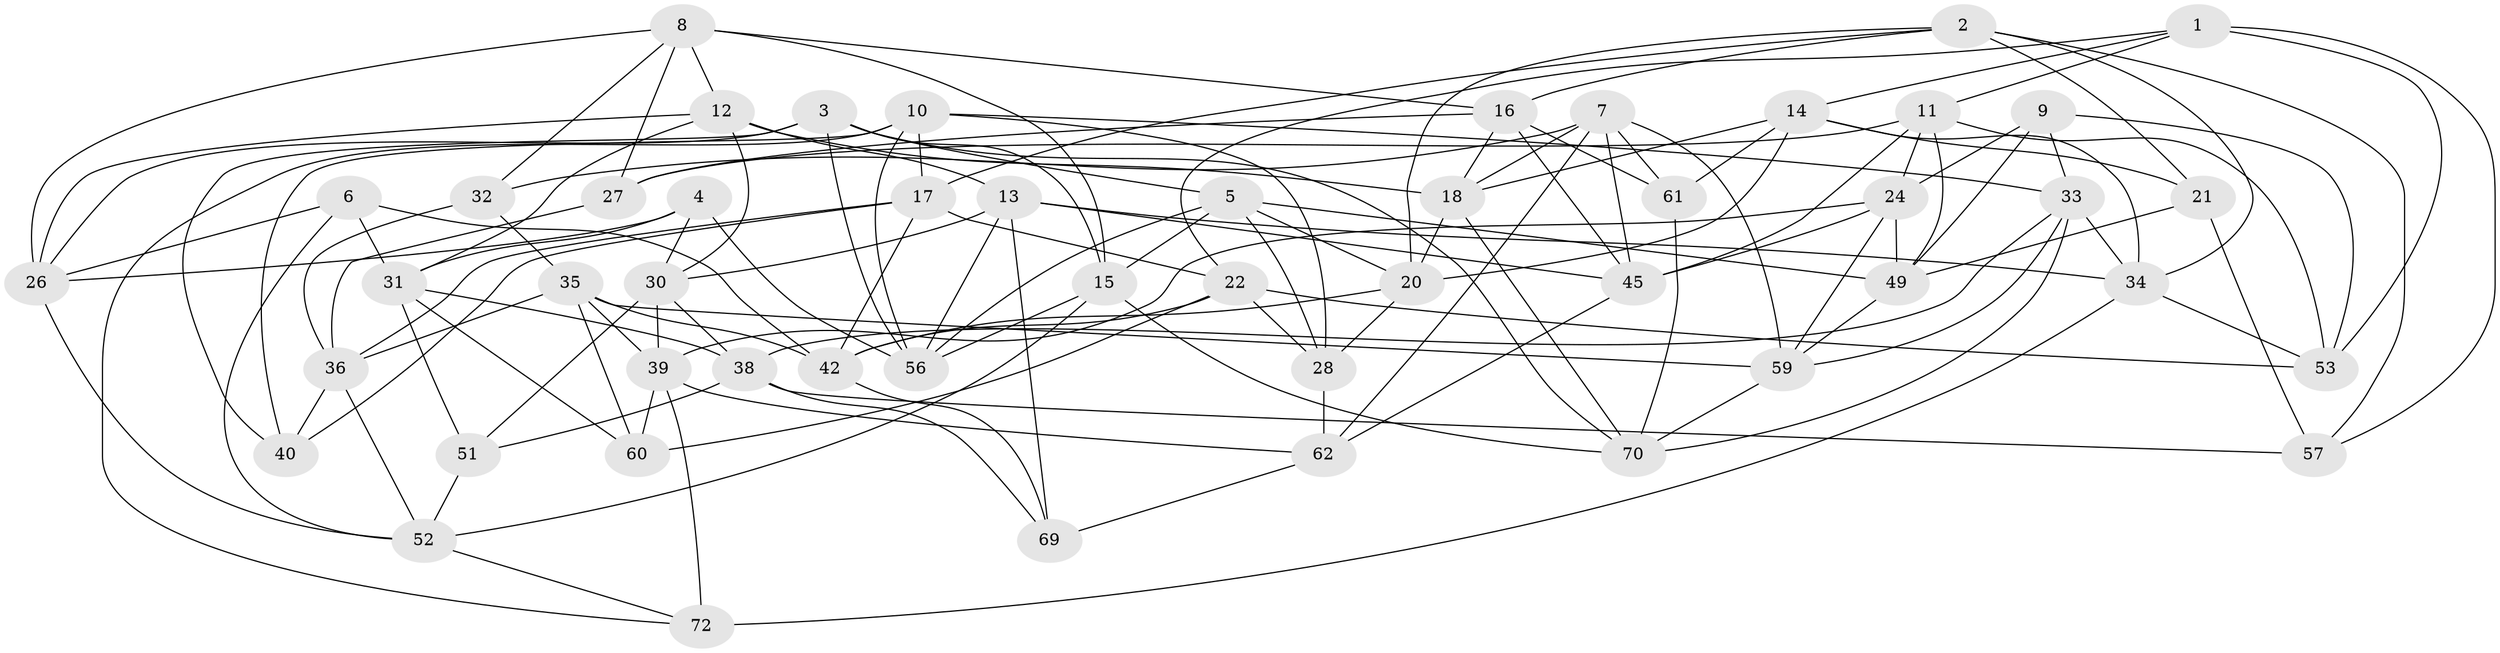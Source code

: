 // original degree distribution, {4: 1.0}
// Generated by graph-tools (version 1.1) at 2025/42/03/06/25 10:42:24]
// undirected, 50 vertices, 135 edges
graph export_dot {
graph [start="1"]
  node [color=gray90,style=filled];
  1 [super="+19"];
  2 [super="+23"];
  3 [super="+41"];
  4;
  5 [super="+25"];
  6;
  7 [super="+81"];
  8 [super="+74"];
  9;
  10 [super="+43"];
  11 [super="+37"];
  12 [super="+46"];
  13 [super="+48"];
  14 [super="+78"];
  15 [super="+58"];
  16 [super="+54"];
  17 [super="+76"];
  18 [super="+79"];
  20 [super="+50"];
  21;
  22 [super="+29"];
  24 [super="+63"];
  26 [super="+84"];
  27;
  28 [super="+87"];
  30 [super="+47"];
  31 [super="+83"];
  32;
  33 [super="+44"];
  34 [super="+86"];
  35 [super="+77"];
  36 [super="+65"];
  38 [super="+85"];
  39 [super="+75"];
  40;
  42 [super="+71"];
  45 [super="+67"];
  49 [super="+55"];
  51;
  52 [super="+73"];
  53 [super="+82"];
  56 [super="+68"];
  57;
  59 [super="+66"];
  60;
  61;
  62 [super="+64"];
  69;
  70 [super="+80"];
  72;
  1 -- 11;
  1 -- 53 [weight=2];
  1 -- 22;
  1 -- 14;
  1 -- 57;
  2 -- 34;
  2 -- 16;
  2 -- 57;
  2 -- 21;
  2 -- 17;
  2 -- 20;
  3 -- 26;
  3 -- 40;
  3 -- 70;
  3 -- 15;
  3 -- 56;
  3 -- 5;
  4 -- 31;
  4 -- 26;
  4 -- 56;
  4 -- 30;
  5 -- 49;
  5 -- 15;
  5 -- 56;
  5 -- 28;
  5 -- 20;
  6 -- 42;
  6 -- 52;
  6 -- 31;
  6 -- 26;
  7 -- 61;
  7 -- 18;
  7 -- 59;
  7 -- 32;
  7 -- 45;
  7 -- 62;
  8 -- 32;
  8 -- 27;
  8 -- 26;
  8 -- 16;
  8 -- 12;
  8 -- 15;
  9 -- 53;
  9 -- 49;
  9 -- 33;
  9 -- 24;
  10 -- 72;
  10 -- 56;
  10 -- 17;
  10 -- 40;
  10 -- 33;
  10 -- 28;
  11 -- 49;
  11 -- 24;
  11 -- 27;
  11 -- 53;
  11 -- 45;
  12 -- 26;
  12 -- 30;
  12 -- 18;
  12 -- 13;
  12 -- 31;
  13 -- 69;
  13 -- 30;
  13 -- 56;
  13 -- 34;
  13 -- 45;
  14 -- 21;
  14 -- 61;
  14 -- 18;
  14 -- 34;
  14 -- 20;
  15 -- 56;
  15 -- 52;
  15 -- 70;
  16 -- 27;
  16 -- 61;
  16 -- 45;
  16 -- 18;
  17 -- 40;
  17 -- 36;
  17 -- 22;
  17 -- 42;
  18 -- 70;
  18 -- 20;
  20 -- 28;
  20 -- 42;
  21 -- 49;
  21 -- 57;
  22 -- 28;
  22 -- 60;
  22 -- 53;
  22 -- 42;
  24 -- 49;
  24 -- 39;
  24 -- 59;
  24 -- 45;
  26 -- 52;
  27 -- 36;
  28 -- 62 [weight=2];
  30 -- 39;
  30 -- 38;
  30 -- 51;
  31 -- 60;
  31 -- 38;
  31 -- 51;
  32 -- 35;
  32 -- 36;
  33 -- 70;
  33 -- 59;
  33 -- 38;
  33 -- 34;
  34 -- 72;
  34 -- 53;
  35 -- 42;
  35 -- 59;
  35 -- 60;
  35 -- 39;
  35 -- 36;
  36 -- 52;
  36 -- 40;
  38 -- 51;
  38 -- 57;
  38 -- 69;
  39 -- 60;
  39 -- 72;
  39 -- 62;
  42 -- 69;
  45 -- 62;
  49 -- 59;
  51 -- 52;
  52 -- 72;
  59 -- 70;
  61 -- 70;
  62 -- 69;
}
